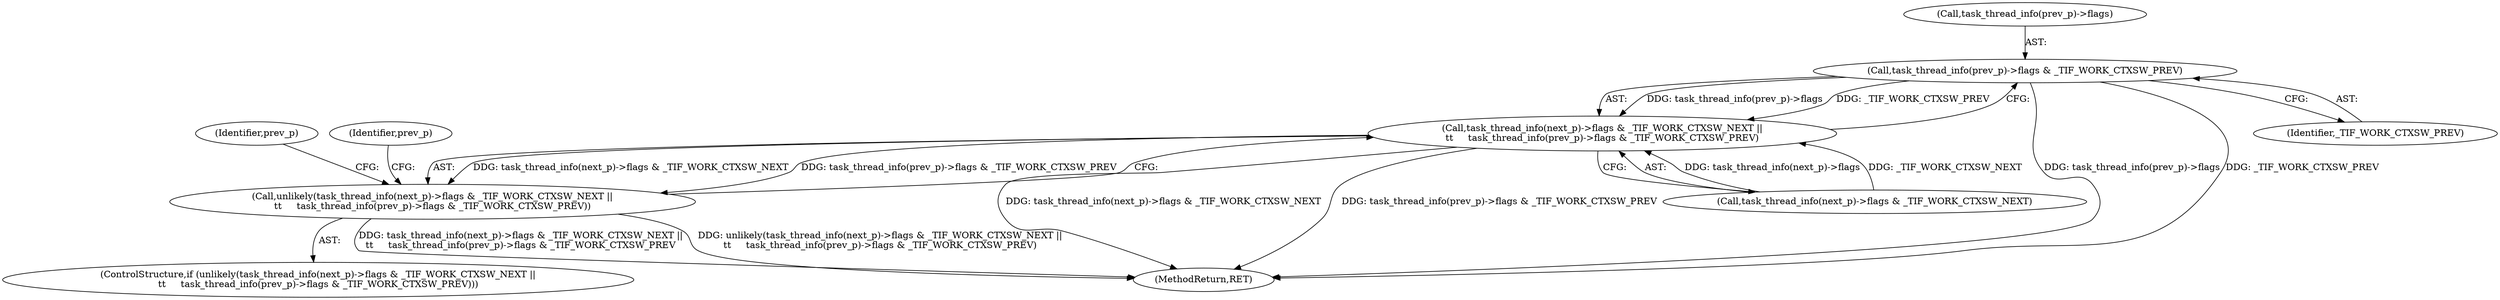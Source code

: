 digraph "0_linux_f647d7c155f069c1a068030255c300663516420e@API" {
"1000325" [label="(Call,task_thread_info(prev_p)->flags & _TIF_WORK_CTXSW_PREV)"];
"1000318" [label="(Call,task_thread_info(next_p)->flags & _TIF_WORK_CTXSW_NEXT ||\n\t\t     task_thread_info(prev_p)->flags & _TIF_WORK_CTXSW_PREV)"];
"1000317" [label="(Call,unlikely(task_thread_info(next_p)->flags & _TIF_WORK_CTXSW_NEXT ||\n\t\t     task_thread_info(prev_p)->flags & _TIF_WORK_CTXSW_PREV))"];
"1000325" [label="(Call,task_thread_info(prev_p)->flags & _TIF_WORK_CTXSW_PREV)"];
"1000337" [label="(MethodReturn,RET)"];
"1000317" [label="(Call,unlikely(task_thread_info(next_p)->flags & _TIF_WORK_CTXSW_NEXT ||\n\t\t     task_thread_info(prev_p)->flags & _TIF_WORK_CTXSW_PREV))"];
"1000336" [label="(Identifier,prev_p)"];
"1000332" [label="(Identifier,prev_p)"];
"1000318" [label="(Call,task_thread_info(next_p)->flags & _TIF_WORK_CTXSW_NEXT ||\n\t\t     task_thread_info(prev_p)->flags & _TIF_WORK_CTXSW_PREV)"];
"1000316" [label="(ControlStructure,if (unlikely(task_thread_info(next_p)->flags & _TIF_WORK_CTXSW_NEXT ||\n\t\t     task_thread_info(prev_p)->flags & _TIF_WORK_CTXSW_PREV)))"];
"1000319" [label="(Call,task_thread_info(next_p)->flags & _TIF_WORK_CTXSW_NEXT)"];
"1000330" [label="(Identifier,_TIF_WORK_CTXSW_PREV)"];
"1000326" [label="(Call,task_thread_info(prev_p)->flags)"];
"1000325" -> "1000318"  [label="AST: "];
"1000325" -> "1000330"  [label="CFG: "];
"1000326" -> "1000325"  [label="AST: "];
"1000330" -> "1000325"  [label="AST: "];
"1000318" -> "1000325"  [label="CFG: "];
"1000325" -> "1000337"  [label="DDG: task_thread_info(prev_p)->flags"];
"1000325" -> "1000337"  [label="DDG: _TIF_WORK_CTXSW_PREV"];
"1000325" -> "1000318"  [label="DDG: task_thread_info(prev_p)->flags"];
"1000325" -> "1000318"  [label="DDG: _TIF_WORK_CTXSW_PREV"];
"1000318" -> "1000317"  [label="AST: "];
"1000318" -> "1000319"  [label="CFG: "];
"1000319" -> "1000318"  [label="AST: "];
"1000317" -> "1000318"  [label="CFG: "];
"1000318" -> "1000337"  [label="DDG: task_thread_info(next_p)->flags & _TIF_WORK_CTXSW_NEXT"];
"1000318" -> "1000337"  [label="DDG: task_thread_info(prev_p)->flags & _TIF_WORK_CTXSW_PREV"];
"1000318" -> "1000317"  [label="DDG: task_thread_info(next_p)->flags & _TIF_WORK_CTXSW_NEXT"];
"1000318" -> "1000317"  [label="DDG: task_thread_info(prev_p)->flags & _TIF_WORK_CTXSW_PREV"];
"1000319" -> "1000318"  [label="DDG: task_thread_info(next_p)->flags"];
"1000319" -> "1000318"  [label="DDG: _TIF_WORK_CTXSW_NEXT"];
"1000317" -> "1000316"  [label="AST: "];
"1000332" -> "1000317"  [label="CFG: "];
"1000336" -> "1000317"  [label="CFG: "];
"1000317" -> "1000337"  [label="DDG: task_thread_info(next_p)->flags & _TIF_WORK_CTXSW_NEXT ||\n\t\t     task_thread_info(prev_p)->flags & _TIF_WORK_CTXSW_PREV"];
"1000317" -> "1000337"  [label="DDG: unlikely(task_thread_info(next_p)->flags & _TIF_WORK_CTXSW_NEXT ||\n\t\t     task_thread_info(prev_p)->flags & _TIF_WORK_CTXSW_PREV)"];
}
